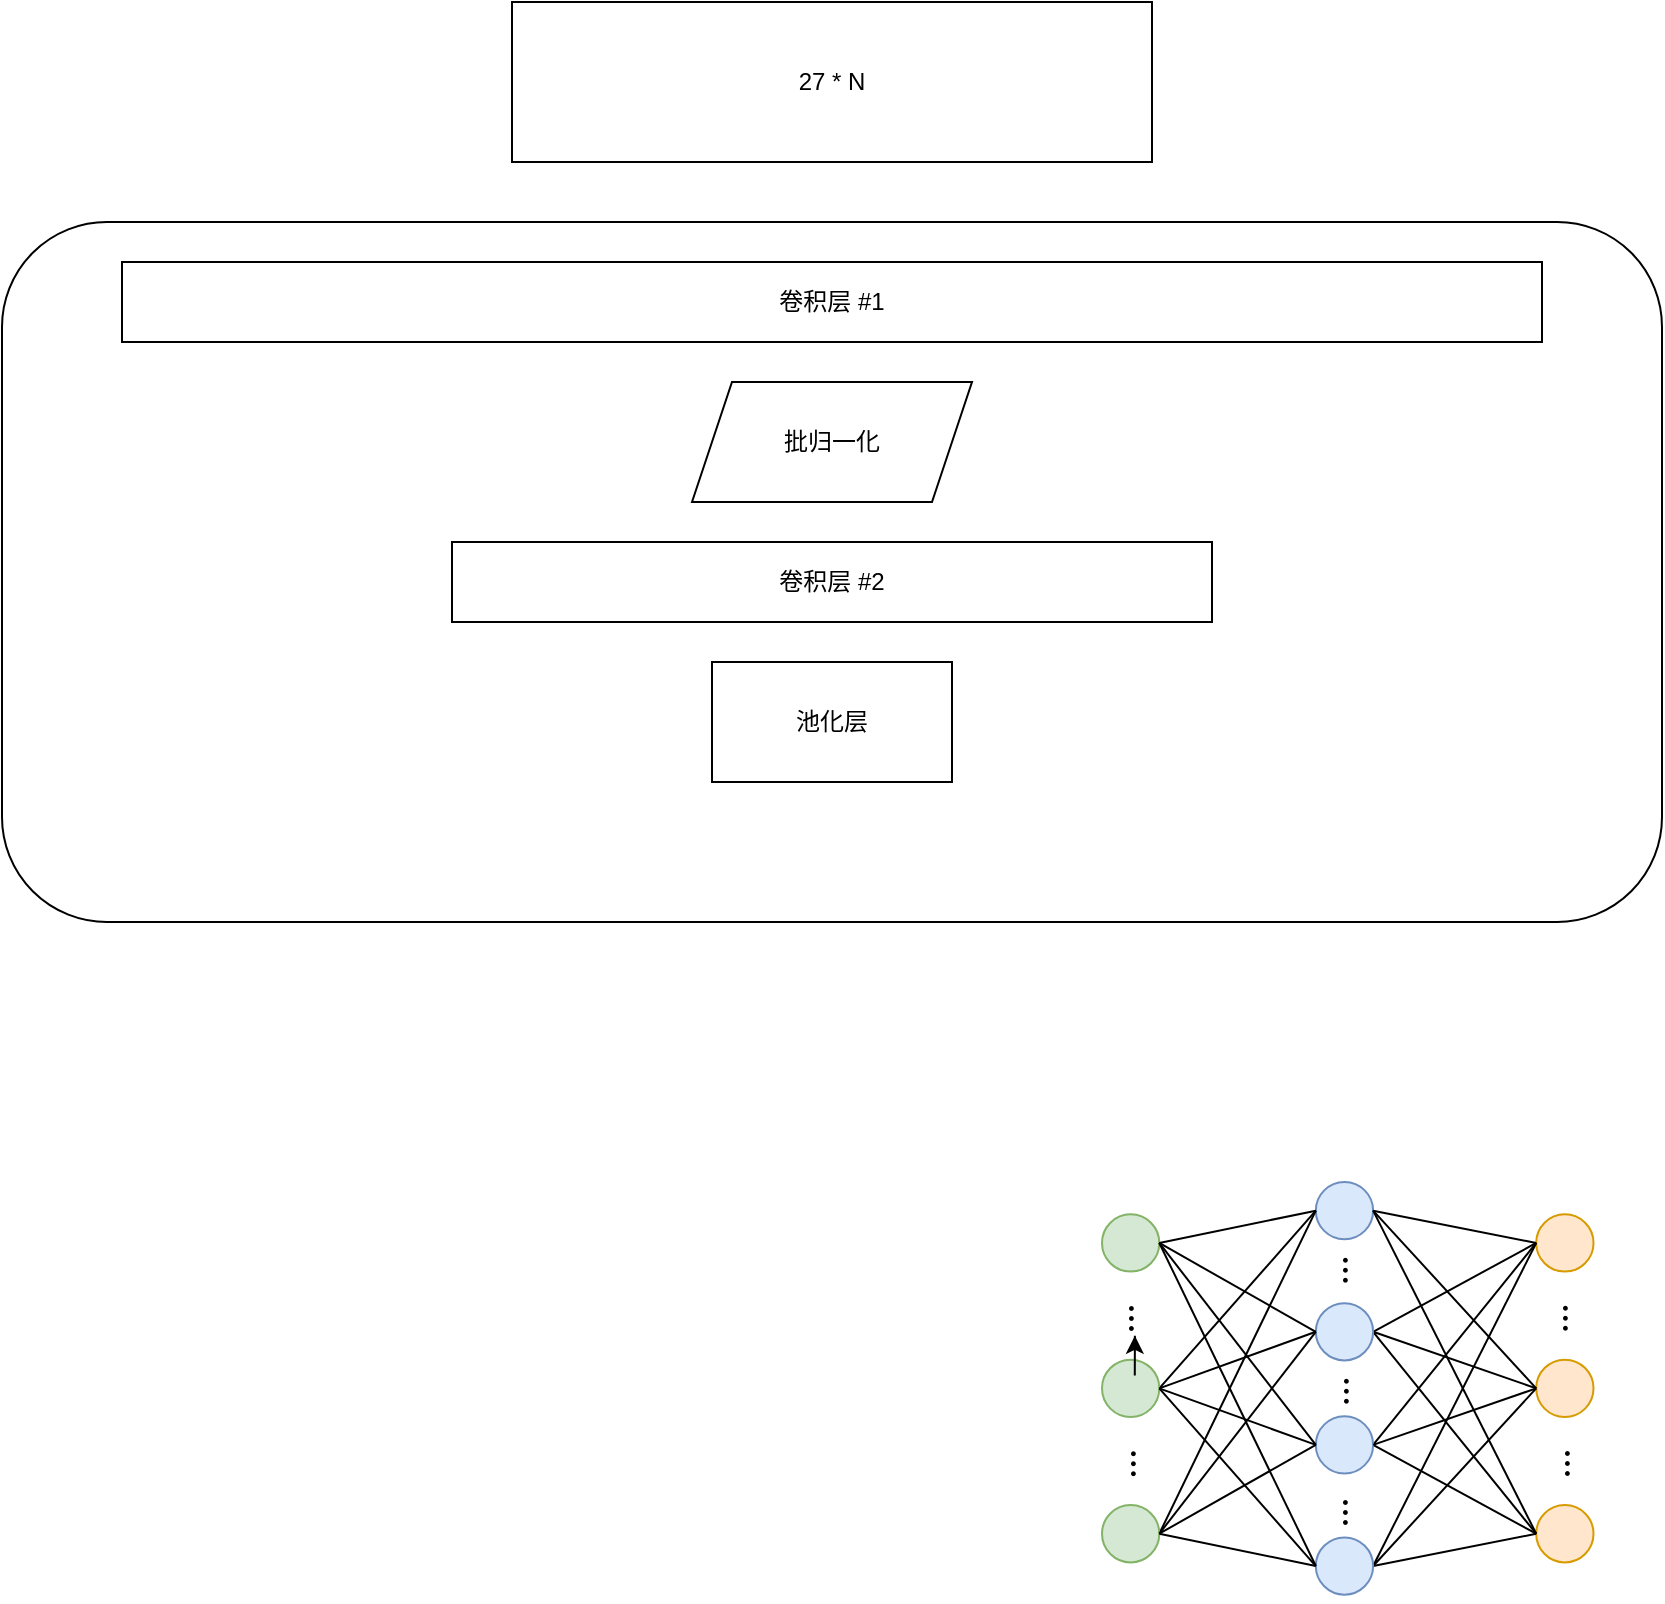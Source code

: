 <mxfile version="21.7.4" type="github">
  <diagram name="第 1 页" id="n0DuYXN_C8thxXYjhhmM">
    <mxGraphModel dx="1379" dy="905" grid="1" gridSize="10" guides="1" tooltips="1" connect="1" arrows="1" fold="1" page="1" pageScale="1" pageWidth="827" pageHeight="1169" math="0" shadow="0">
      <root>
        <mxCell id="0" />
        <mxCell id="1" parent="0" />
        <mxCell id="Z1dKLwnf_OGz-nWWNSpx-51" value="" style="group" vertex="1" connectable="0" parent="1">
          <mxGeometry x="570" y="750" width="250" height="210" as="geometry" />
        </mxCell>
        <mxCell id="Z1dKLwnf_OGz-nWWNSpx-5" value="" style="ellipse;whiteSpace=wrap;html=1;aspect=fixed;direction=south;fillColor=#d5e8d4;strokeColor=#82b366;" vertex="1" parent="Z1dKLwnf_OGz-nWWNSpx-51">
          <mxGeometry y="16.154" width="28.652" height="28.652" as="geometry" />
        </mxCell>
        <mxCell id="Z1dKLwnf_OGz-nWWNSpx-9" value="" style="ellipse;whiteSpace=wrap;html=1;aspect=fixed;direction=south;fillColor=#dae8fc;strokeColor=#6c8ebf;" vertex="1" parent="Z1dKLwnf_OGz-nWWNSpx-51">
          <mxGeometry x="106.908" width="28.652" height="28.652" as="geometry" />
        </mxCell>
        <mxCell id="Z1dKLwnf_OGz-nWWNSpx-1" style="rounded=0;orthogonalLoop=1;jettySize=auto;html=1;exitX=0.5;exitY=0;exitDx=0;exitDy=0;entryX=0.5;entryY=1;entryDx=0;entryDy=0;endArrow=none;endFill=0;" edge="1" parent="Z1dKLwnf_OGz-nWWNSpx-51" source="Z1dKLwnf_OGz-nWWNSpx-5" target="Z1dKLwnf_OGz-nWWNSpx-9">
          <mxGeometry relative="1" as="geometry" />
        </mxCell>
        <mxCell id="Z1dKLwnf_OGz-nWWNSpx-11" value="" style="ellipse;whiteSpace=wrap;html=1;aspect=fixed;direction=south;fillColor=#ffe6cc;strokeColor=#d79b00;" vertex="1" parent="Z1dKLwnf_OGz-nWWNSpx-51">
          <mxGeometry x="217.105" y="16.154" width="28.652" height="28.652" as="geometry" />
        </mxCell>
        <mxCell id="Z1dKLwnf_OGz-nWWNSpx-6" style="edgeStyle=none;shape=connector;rounded=0;orthogonalLoop=1;jettySize=auto;html=1;exitX=0.5;exitY=0;exitDx=0;exitDy=0;entryX=0.5;entryY=1;entryDx=0;entryDy=0;labelBackgroundColor=default;strokeColor=default;fontFamily=Helvetica;fontSize=11;fontColor=default;endArrow=none;endFill=0;" edge="1" parent="Z1dKLwnf_OGz-nWWNSpx-51" source="Z1dKLwnf_OGz-nWWNSpx-9" target="Z1dKLwnf_OGz-nWWNSpx-11">
          <mxGeometry relative="1" as="geometry" />
        </mxCell>
        <mxCell id="Z1dKLwnf_OGz-nWWNSpx-13" value="&lt;span style=&quot;font-size: 15px;&quot;&gt;···&lt;/span&gt;" style="text;html=1;strokeColor=none;fillColor=none;align=center;verticalAlign=middle;whiteSpace=wrap;rounded=0;fontFamily=Times New Roman;fontStyle=1;rotation=90;" vertex="1" parent="Z1dKLwnf_OGz-nWWNSpx-51">
          <mxGeometry x="8.224" y="56.538" width="16.447" height="24.231" as="geometry" />
        </mxCell>
        <mxCell id="Z1dKLwnf_OGz-nWWNSpx-14" style="edgeStyle=none;shape=connector;rounded=0;orthogonalLoop=1;jettySize=auto;html=1;exitX=0.5;exitY=0;exitDx=0;exitDy=0;entryX=0.5;entryY=1;entryDx=0;entryDy=0;labelBackgroundColor=default;strokeColor=default;fontFamily=Helvetica;fontSize=11;fontColor=default;endArrow=none;endFill=0;" edge="1" parent="Z1dKLwnf_OGz-nWWNSpx-51" source="Z1dKLwnf_OGz-nWWNSpx-17" target="Z1dKLwnf_OGz-nWWNSpx-9">
          <mxGeometry relative="1" as="geometry" />
        </mxCell>
        <mxCell id="Z1dKLwnf_OGz-nWWNSpx-17" value="" style="ellipse;whiteSpace=wrap;html=1;aspect=fixed;direction=south;fillColor=#d5e8d4;strokeColor=#82b366;" vertex="1" parent="Z1dKLwnf_OGz-nWWNSpx-51">
          <mxGeometry y="88.846" width="28.652" height="28.652" as="geometry" />
        </mxCell>
        <mxCell id="Z1dKLwnf_OGz-nWWNSpx-18" style="edgeStyle=orthogonalEdgeStyle;rounded=0;orthogonalLoop=1;jettySize=auto;html=1;exitX=1;exitY=0.5;exitDx=0;exitDy=0;" edge="1" parent="Z1dKLwnf_OGz-nWWNSpx-51" source="Z1dKLwnf_OGz-nWWNSpx-13" target="Z1dKLwnf_OGz-nWWNSpx-13">
          <mxGeometry relative="1" as="geometry" />
        </mxCell>
        <mxCell id="Z1dKLwnf_OGz-nWWNSpx-19" style="edgeStyle=none;shape=connector;rounded=0;orthogonalLoop=1;jettySize=auto;html=1;exitX=0.5;exitY=0;exitDx=0;exitDy=0;entryX=0.5;entryY=1;entryDx=0;entryDy=0;labelBackgroundColor=default;strokeColor=default;fontFamily=Helvetica;fontSize=11;fontColor=default;endArrow=none;endFill=0;" edge="1" parent="Z1dKLwnf_OGz-nWWNSpx-51" source="Z1dKLwnf_OGz-nWWNSpx-23" target="Z1dKLwnf_OGz-nWWNSpx-9">
          <mxGeometry relative="1" as="geometry" />
        </mxCell>
        <mxCell id="Z1dKLwnf_OGz-nWWNSpx-23" value="" style="ellipse;whiteSpace=wrap;html=1;aspect=fixed;direction=south;fillColor=#d5e8d4;strokeColor=#82b366;" vertex="1" parent="Z1dKLwnf_OGz-nWWNSpx-51">
          <mxGeometry y="161.538" width="28.652" height="28.652" as="geometry" />
        </mxCell>
        <mxCell id="Z1dKLwnf_OGz-nWWNSpx-24" value="&lt;span style=&quot;font-size: 15px;&quot;&gt;···&lt;/span&gt;" style="text;html=1;strokeColor=none;fillColor=none;align=center;verticalAlign=middle;whiteSpace=wrap;rounded=0;fontFamily=Times New Roman;fontStyle=1;rotation=90;" vertex="1" parent="Z1dKLwnf_OGz-nWWNSpx-51">
          <mxGeometry x="8.224" y="129.231" width="16.447" height="24.231" as="geometry" />
        </mxCell>
        <mxCell id="Z1dKLwnf_OGz-nWWNSpx-25" value="" style="ellipse;whiteSpace=wrap;html=1;aspect=fixed;direction=south;fillColor=#ffe6cc;strokeColor=#d79b00;" vertex="1" parent="Z1dKLwnf_OGz-nWWNSpx-51">
          <mxGeometry x="217.105" y="88.846" width="28.652" height="28.652" as="geometry" />
        </mxCell>
        <mxCell id="Z1dKLwnf_OGz-nWWNSpx-7" style="edgeStyle=none;shape=connector;rounded=0;orthogonalLoop=1;jettySize=auto;html=1;exitX=0.5;exitY=0;exitDx=0;exitDy=0;entryX=0.5;entryY=1;entryDx=0;entryDy=0;labelBackgroundColor=default;strokeColor=default;fontFamily=Helvetica;fontSize=11;fontColor=default;endArrow=none;endFill=0;" edge="1" parent="Z1dKLwnf_OGz-nWWNSpx-51" source="Z1dKLwnf_OGz-nWWNSpx-9" target="Z1dKLwnf_OGz-nWWNSpx-25">
          <mxGeometry relative="1" as="geometry" />
        </mxCell>
        <mxCell id="Z1dKLwnf_OGz-nWWNSpx-26" value="" style="ellipse;whiteSpace=wrap;html=1;aspect=fixed;direction=south;fillColor=#ffe6cc;strokeColor=#d79b00;" vertex="1" parent="Z1dKLwnf_OGz-nWWNSpx-51">
          <mxGeometry x="217.105" y="161.538" width="28.652" height="28.652" as="geometry" />
        </mxCell>
        <mxCell id="Z1dKLwnf_OGz-nWWNSpx-8" style="edgeStyle=none;shape=connector;rounded=0;orthogonalLoop=1;jettySize=auto;html=1;exitX=0.5;exitY=0;exitDx=0;exitDy=0;entryX=0.5;entryY=1;entryDx=0;entryDy=0;labelBackgroundColor=default;strokeColor=default;fontFamily=Helvetica;fontSize=11;fontColor=default;endArrow=none;endFill=0;" edge="1" parent="Z1dKLwnf_OGz-nWWNSpx-51" source="Z1dKLwnf_OGz-nWWNSpx-9" target="Z1dKLwnf_OGz-nWWNSpx-26">
          <mxGeometry relative="1" as="geometry" />
        </mxCell>
        <mxCell id="Z1dKLwnf_OGz-nWWNSpx-27" value="&lt;span style=&quot;font-size: 15px;&quot;&gt;···&lt;/span&gt;" style="text;html=1;strokeColor=none;fillColor=none;align=center;verticalAlign=middle;whiteSpace=wrap;rounded=0;fontFamily=Times New Roman;fontStyle=1;rotation=90;" vertex="1" parent="Z1dKLwnf_OGz-nWWNSpx-51">
          <mxGeometry x="225.329" y="56.538" width="16.447" height="24.231" as="geometry" />
        </mxCell>
        <mxCell id="Z1dKLwnf_OGz-nWWNSpx-28" value="&lt;span style=&quot;font-size: 15px;&quot;&gt;···&lt;/span&gt;" style="text;html=1;strokeColor=none;fillColor=none;align=center;verticalAlign=middle;whiteSpace=wrap;rounded=0;fontFamily=Times New Roman;fontStyle=1;rotation=90;" vertex="1" parent="Z1dKLwnf_OGz-nWWNSpx-51">
          <mxGeometry x="225.329" y="129.231" width="16.447" height="24.231" as="geometry" />
        </mxCell>
        <mxCell id="Z1dKLwnf_OGz-nWWNSpx-29" style="edgeStyle=none;shape=connector;rounded=0;orthogonalLoop=1;jettySize=auto;html=1;exitX=0.5;exitY=0;exitDx=0;exitDy=0;entryX=0.5;entryY=1;entryDx=0;entryDy=0;labelBackgroundColor=default;strokeColor=default;fontFamily=Helvetica;fontSize=11;fontColor=default;endArrow=none;endFill=0;" edge="1" parent="Z1dKLwnf_OGz-nWWNSpx-51" source="Z1dKLwnf_OGz-nWWNSpx-32" target="Z1dKLwnf_OGz-nWWNSpx-11">
          <mxGeometry relative="1" as="geometry" />
        </mxCell>
        <mxCell id="Z1dKLwnf_OGz-nWWNSpx-30" style="edgeStyle=none;shape=connector;rounded=0;orthogonalLoop=1;jettySize=auto;html=1;exitX=0.5;exitY=0;exitDx=0;exitDy=0;entryX=0.5;entryY=1;entryDx=0;entryDy=0;labelBackgroundColor=default;strokeColor=default;fontFamily=Helvetica;fontSize=11;fontColor=default;endArrow=none;endFill=0;" edge="1" parent="Z1dKLwnf_OGz-nWWNSpx-51" source="Z1dKLwnf_OGz-nWWNSpx-32" target="Z1dKLwnf_OGz-nWWNSpx-25">
          <mxGeometry relative="1" as="geometry" />
        </mxCell>
        <mxCell id="Z1dKLwnf_OGz-nWWNSpx-31" style="edgeStyle=none;shape=connector;rounded=0;orthogonalLoop=1;jettySize=auto;html=1;exitX=0.5;exitY=0;exitDx=0;exitDy=0;entryX=0.5;entryY=1;entryDx=0;entryDy=0;labelBackgroundColor=default;strokeColor=default;fontFamily=Helvetica;fontSize=11;fontColor=default;endArrow=none;endFill=0;" edge="1" parent="Z1dKLwnf_OGz-nWWNSpx-51" source="Z1dKLwnf_OGz-nWWNSpx-32" target="Z1dKLwnf_OGz-nWWNSpx-26">
          <mxGeometry relative="1" as="geometry" />
        </mxCell>
        <mxCell id="Z1dKLwnf_OGz-nWWNSpx-32" value="" style="ellipse;whiteSpace=wrap;html=1;aspect=fixed;direction=south;fillColor=#dae8fc;strokeColor=#6c8ebf;" vertex="1" parent="Z1dKLwnf_OGz-nWWNSpx-51">
          <mxGeometry x="106.908" y="60.577" width="28.652" height="28.652" as="geometry" />
        </mxCell>
        <mxCell id="Z1dKLwnf_OGz-nWWNSpx-2" style="edgeStyle=none;shape=connector;rounded=0;orthogonalLoop=1;jettySize=auto;html=1;exitX=0.5;exitY=0;exitDx=0;exitDy=0;entryX=0.5;entryY=1;entryDx=0;entryDy=0;labelBackgroundColor=default;strokeColor=default;fontFamily=Helvetica;fontSize=11;fontColor=default;endArrow=none;endFill=0;" edge="1" parent="Z1dKLwnf_OGz-nWWNSpx-51" source="Z1dKLwnf_OGz-nWWNSpx-5" target="Z1dKLwnf_OGz-nWWNSpx-32">
          <mxGeometry relative="1" as="geometry" />
        </mxCell>
        <mxCell id="Z1dKLwnf_OGz-nWWNSpx-15" style="edgeStyle=none;shape=connector;rounded=0;orthogonalLoop=1;jettySize=auto;html=1;exitX=0.5;exitY=0;exitDx=0;exitDy=0;entryX=0.5;entryY=1;entryDx=0;entryDy=0;labelBackgroundColor=default;strokeColor=default;fontFamily=Helvetica;fontSize=11;fontColor=default;endArrow=none;endFill=0;" edge="1" parent="Z1dKLwnf_OGz-nWWNSpx-51" source="Z1dKLwnf_OGz-nWWNSpx-17" target="Z1dKLwnf_OGz-nWWNSpx-32">
          <mxGeometry relative="1" as="geometry" />
        </mxCell>
        <mxCell id="Z1dKLwnf_OGz-nWWNSpx-20" style="edgeStyle=none;shape=connector;rounded=0;orthogonalLoop=1;jettySize=auto;html=1;exitX=0.5;exitY=0;exitDx=0;exitDy=0;entryX=0.5;entryY=1;entryDx=0;entryDy=0;labelBackgroundColor=default;strokeColor=default;fontFamily=Helvetica;fontSize=11;fontColor=default;endArrow=none;endFill=0;" edge="1" parent="Z1dKLwnf_OGz-nWWNSpx-51" source="Z1dKLwnf_OGz-nWWNSpx-23" target="Z1dKLwnf_OGz-nWWNSpx-32">
          <mxGeometry relative="1" as="geometry" />
        </mxCell>
        <mxCell id="Z1dKLwnf_OGz-nWWNSpx-33" value="&lt;span style=&quot;font-size: 15px;&quot;&gt;···&lt;/span&gt;" style="text;html=1;strokeColor=none;fillColor=none;align=center;verticalAlign=middle;whiteSpace=wrap;rounded=0;fontFamily=Times New Roman;fontStyle=1;rotation=90;" vertex="1" parent="Z1dKLwnf_OGz-nWWNSpx-51">
          <mxGeometry x="115.132" y="92.885" width="16.447" height="24.231" as="geometry" />
        </mxCell>
        <mxCell id="Z1dKLwnf_OGz-nWWNSpx-34" style="edgeStyle=none;shape=connector;rounded=0;orthogonalLoop=1;jettySize=auto;html=1;exitX=0.5;exitY=0;exitDx=0;exitDy=0;entryX=0.5;entryY=1;entryDx=0;entryDy=0;labelBackgroundColor=default;strokeColor=default;fontFamily=Helvetica;fontSize=11;fontColor=default;endArrow=none;endFill=0;" edge="1" parent="Z1dKLwnf_OGz-nWWNSpx-51" source="Z1dKLwnf_OGz-nWWNSpx-36" target="Z1dKLwnf_OGz-nWWNSpx-11">
          <mxGeometry relative="1" as="geometry" />
        </mxCell>
        <mxCell id="Z1dKLwnf_OGz-nWWNSpx-35" style="edgeStyle=none;shape=connector;rounded=0;orthogonalLoop=1;jettySize=auto;html=1;exitX=0.5;exitY=0;exitDx=0;exitDy=0;entryX=0.5;entryY=1;entryDx=0;entryDy=0;labelBackgroundColor=default;strokeColor=default;fontFamily=Helvetica;fontSize=11;fontColor=default;endArrow=none;endFill=0;" edge="1" parent="Z1dKLwnf_OGz-nWWNSpx-51" source="Z1dKLwnf_OGz-nWWNSpx-36" target="Z1dKLwnf_OGz-nWWNSpx-26">
          <mxGeometry relative="1" as="geometry" />
        </mxCell>
        <mxCell id="Z1dKLwnf_OGz-nWWNSpx-36" value="" style="ellipse;whiteSpace=wrap;html=1;aspect=fixed;direction=south;fillColor=#dae8fc;strokeColor=#6c8ebf;" vertex="1" parent="Z1dKLwnf_OGz-nWWNSpx-51">
          <mxGeometry x="106.908" y="117.115" width="28.652" height="28.652" as="geometry" />
        </mxCell>
        <mxCell id="Z1dKLwnf_OGz-nWWNSpx-3" style="edgeStyle=none;shape=connector;rounded=0;orthogonalLoop=1;jettySize=auto;html=1;exitX=0.5;exitY=0;exitDx=0;exitDy=0;entryX=0.5;entryY=1;entryDx=0;entryDy=0;labelBackgroundColor=default;strokeColor=default;fontFamily=Helvetica;fontSize=11;fontColor=default;endArrow=none;endFill=0;" edge="1" parent="Z1dKLwnf_OGz-nWWNSpx-51" source="Z1dKLwnf_OGz-nWWNSpx-5" target="Z1dKLwnf_OGz-nWWNSpx-36">
          <mxGeometry relative="1" as="geometry" />
        </mxCell>
        <mxCell id="Z1dKLwnf_OGz-nWWNSpx-21" style="edgeStyle=none;shape=connector;rounded=0;orthogonalLoop=1;jettySize=auto;html=1;exitX=0.5;exitY=0;exitDx=0;exitDy=0;entryX=0.5;entryY=1;entryDx=0;entryDy=0;labelBackgroundColor=default;strokeColor=default;fontFamily=Helvetica;fontSize=11;fontColor=default;endArrow=none;endFill=0;" edge="1" parent="Z1dKLwnf_OGz-nWWNSpx-51" source="Z1dKLwnf_OGz-nWWNSpx-23" target="Z1dKLwnf_OGz-nWWNSpx-36">
          <mxGeometry relative="1" as="geometry" />
        </mxCell>
        <mxCell id="Z1dKLwnf_OGz-nWWNSpx-37" style="edgeStyle=none;shape=connector;rounded=0;orthogonalLoop=1;jettySize=auto;html=1;exitX=0.5;exitY=0;exitDx=0;exitDy=0;entryX=0.5;entryY=1;entryDx=0;entryDy=0;labelBackgroundColor=default;strokeColor=default;fontFamily=Helvetica;fontSize=11;fontColor=default;endArrow=none;endFill=0;" edge="1" parent="Z1dKLwnf_OGz-nWWNSpx-51" source="Z1dKLwnf_OGz-nWWNSpx-40" target="Z1dKLwnf_OGz-nWWNSpx-11">
          <mxGeometry relative="1" as="geometry" />
        </mxCell>
        <mxCell id="Z1dKLwnf_OGz-nWWNSpx-38" style="edgeStyle=none;shape=connector;rounded=0;orthogonalLoop=1;jettySize=auto;html=1;exitX=0.5;exitY=0;exitDx=0;exitDy=0;entryX=0.5;entryY=1;entryDx=0;entryDy=0;labelBackgroundColor=default;strokeColor=default;fontFamily=Helvetica;fontSize=11;fontColor=default;endArrow=none;endFill=0;" edge="1" parent="Z1dKLwnf_OGz-nWWNSpx-51" source="Z1dKLwnf_OGz-nWWNSpx-40" target="Z1dKLwnf_OGz-nWWNSpx-25">
          <mxGeometry relative="1" as="geometry" />
        </mxCell>
        <mxCell id="Z1dKLwnf_OGz-nWWNSpx-39" style="edgeStyle=none;shape=connector;rounded=0;orthogonalLoop=1;jettySize=auto;html=1;exitX=0.5;exitY=0;exitDx=0;exitDy=0;entryX=0.5;entryY=1;entryDx=0;entryDy=0;labelBackgroundColor=default;strokeColor=default;fontFamily=Helvetica;fontSize=11;fontColor=default;endArrow=none;endFill=0;" edge="1" parent="Z1dKLwnf_OGz-nWWNSpx-51" source="Z1dKLwnf_OGz-nWWNSpx-40" target="Z1dKLwnf_OGz-nWWNSpx-26">
          <mxGeometry relative="1" as="geometry" />
        </mxCell>
        <mxCell id="Z1dKLwnf_OGz-nWWNSpx-40" value="" style="ellipse;whiteSpace=wrap;html=1;aspect=fixed;direction=south;fillColor=#dae8fc;strokeColor=#6c8ebf;" vertex="1" parent="Z1dKLwnf_OGz-nWWNSpx-51">
          <mxGeometry x="106.908" y="177.692" width="28.652" height="28.652" as="geometry" />
        </mxCell>
        <mxCell id="Z1dKLwnf_OGz-nWWNSpx-41" value="&lt;span style=&quot;font-size: 15px;&quot;&gt;···&lt;/span&gt;" style="text;html=1;strokeColor=none;fillColor=none;align=center;verticalAlign=middle;whiteSpace=wrap;rounded=0;fontFamily=Times New Roman;fontStyle=1;rotation=90;" vertex="1" parent="Z1dKLwnf_OGz-nWWNSpx-51">
          <mxGeometry x="115.132" y="153.462" width="16.447" height="24.231" as="geometry" />
        </mxCell>
        <mxCell id="Z1dKLwnf_OGz-nWWNSpx-4" style="edgeStyle=none;shape=connector;rounded=0;orthogonalLoop=1;jettySize=auto;html=1;exitX=0.5;exitY=0;exitDx=0;exitDy=0;entryX=0.5;entryY=1;entryDx=0;entryDy=0;labelBackgroundColor=default;strokeColor=default;fontFamily=Helvetica;fontSize=11;fontColor=default;endArrow=none;endFill=0;" edge="1" parent="Z1dKLwnf_OGz-nWWNSpx-51" source="Z1dKLwnf_OGz-nWWNSpx-5" target="Z1dKLwnf_OGz-nWWNSpx-40">
          <mxGeometry relative="1" as="geometry" />
        </mxCell>
        <mxCell id="Z1dKLwnf_OGz-nWWNSpx-46" style="edgeStyle=none;shape=connector;rounded=0;orthogonalLoop=1;jettySize=auto;html=1;exitX=0.5;exitY=0;exitDx=0;exitDy=0;entryX=0.5;entryY=1;entryDx=0;entryDy=0;labelBackgroundColor=default;strokeColor=default;fontFamily=Helvetica;fontSize=11;fontColor=default;endArrow=none;endFill=0;" edge="1" parent="Z1dKLwnf_OGz-nWWNSpx-51" source="Z1dKLwnf_OGz-nWWNSpx-17" target="Z1dKLwnf_OGz-nWWNSpx-36">
          <mxGeometry relative="1" as="geometry" />
        </mxCell>
        <mxCell id="Z1dKLwnf_OGz-nWWNSpx-16" style="edgeStyle=none;shape=connector;rounded=0;orthogonalLoop=1;jettySize=auto;html=1;exitX=0.5;exitY=0;exitDx=0;exitDy=0;entryX=0.5;entryY=1;entryDx=0;entryDy=0;labelBackgroundColor=default;strokeColor=default;fontFamily=Helvetica;fontSize=11;fontColor=default;endArrow=none;endFill=0;" edge="1" parent="Z1dKLwnf_OGz-nWWNSpx-51" source="Z1dKLwnf_OGz-nWWNSpx-17" target="Z1dKLwnf_OGz-nWWNSpx-40">
          <mxGeometry relative="1" as="geometry" />
        </mxCell>
        <mxCell id="Z1dKLwnf_OGz-nWWNSpx-48" style="edgeStyle=none;shape=connector;rounded=0;orthogonalLoop=1;jettySize=auto;html=1;exitX=0.5;exitY=0;exitDx=0;exitDy=0;entryX=0.5;entryY=1;entryDx=0;entryDy=0;labelBackgroundColor=default;strokeColor=default;fontFamily=Helvetica;fontSize=11;fontColor=default;endArrow=none;endFill=0;" edge="1" parent="Z1dKLwnf_OGz-nWWNSpx-51" source="Z1dKLwnf_OGz-nWWNSpx-36" target="Z1dKLwnf_OGz-nWWNSpx-25">
          <mxGeometry relative="1" as="geometry" />
        </mxCell>
        <mxCell id="Z1dKLwnf_OGz-nWWNSpx-22" style="edgeStyle=none;shape=connector;rounded=0;orthogonalLoop=1;jettySize=auto;html=1;exitX=0.5;exitY=0;exitDx=0;exitDy=0;entryX=0.5;entryY=1;entryDx=0;entryDy=0;labelBackgroundColor=default;strokeColor=default;fontFamily=Helvetica;fontSize=11;fontColor=default;endArrow=none;endFill=0;" edge="1" parent="Z1dKLwnf_OGz-nWWNSpx-51" source="Z1dKLwnf_OGz-nWWNSpx-23" target="Z1dKLwnf_OGz-nWWNSpx-40">
          <mxGeometry relative="1" as="geometry" />
        </mxCell>
        <mxCell id="Z1dKLwnf_OGz-nWWNSpx-52" value="&lt;span style=&quot;font-size: 15px;&quot;&gt;···&lt;/span&gt;" style="text;html=1;strokeColor=none;fillColor=none;align=center;verticalAlign=middle;whiteSpace=wrap;rounded=0;fontFamily=Times New Roman;fontStyle=1;rotation=90;" vertex="1" parent="Z1dKLwnf_OGz-nWWNSpx-51">
          <mxGeometry x="114.132" y="32.306" width="16.447" height="24.231" as="geometry" />
        </mxCell>
        <mxCell id="Z1dKLwnf_OGz-nWWNSpx-53" value="27 * N" style="rounded=0;whiteSpace=wrap;html=1;" vertex="1" parent="1">
          <mxGeometry x="275" y="160" width="320" height="80" as="geometry" />
        </mxCell>
        <mxCell id="Z1dKLwnf_OGz-nWWNSpx-55" value="" style="rounded=1;whiteSpace=wrap;html=1;" vertex="1" parent="1">
          <mxGeometry x="20" y="270" width="830" height="350" as="geometry" />
        </mxCell>
        <mxCell id="Z1dKLwnf_OGz-nWWNSpx-54" value="卷积层 #1" style="rounded=0;whiteSpace=wrap;html=1;" vertex="1" parent="1">
          <mxGeometry x="80" y="290" width="710" height="40" as="geometry" />
        </mxCell>
        <mxCell id="Z1dKLwnf_OGz-nWWNSpx-57" value="卷积层 #2" style="rounded=0;whiteSpace=wrap;html=1;" vertex="1" parent="1">
          <mxGeometry x="245" y="430" width="380" height="40" as="geometry" />
        </mxCell>
        <mxCell id="Z1dKLwnf_OGz-nWWNSpx-58" value="池化层" style="rounded=0;whiteSpace=wrap;html=1;" vertex="1" parent="1">
          <mxGeometry x="375" y="490" width="120" height="60" as="geometry" />
        </mxCell>
        <mxCell id="Z1dKLwnf_OGz-nWWNSpx-59" value="批归一化" style="shape=parallelogram;perimeter=parallelogramPerimeter;whiteSpace=wrap;html=1;fixedSize=1;" vertex="1" parent="1">
          <mxGeometry x="365" y="350" width="140" height="60" as="geometry" />
        </mxCell>
      </root>
    </mxGraphModel>
  </diagram>
</mxfile>

